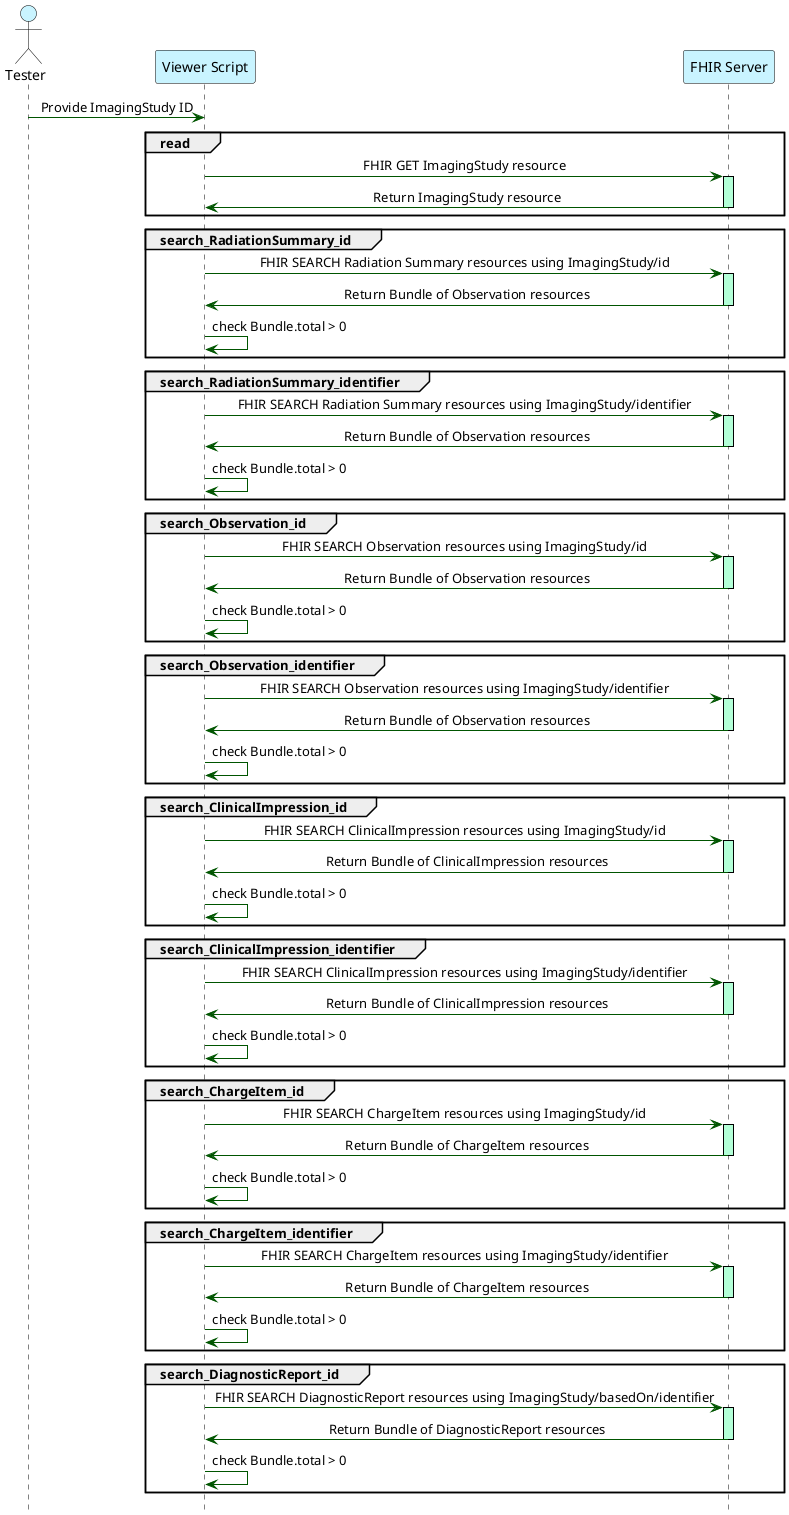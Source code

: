 @startuml
hide footbox
skinparam sequenceMessageAlign center
skinparam sequence {
  ArrowColor #005500
  LifeLineBorderColor Black
  ActorFontColor Black
  ActorBorderColor Black
  ParticipantBorderColor Black
  ParticipantBackgroundColor #c9f4ff
  ActorBackgroundColor #c9f4ff
}

actor "Tester" as tester
participant "Viewer Script" as viewer
participant "FHIR Server" as server

tester -> viewer : Provide ImagingStudy ID

group read
  viewer -> server : FHIR GET ImagingStudy resource
  activate server #b3ffd7
  server  -> viewer: Return ImagingStudy resource
  deactivate server
end

group search_RadiationSummary_id
  viewer -> server : FHIR SEARCH Radiation Summary resources using ImagingStudy/id
  activate server #b3ffd7
  server  -> viewer: Return Bundle of Observation resources
  deactivate server

  viewer -> viewer : check Bundle.total > 0
end

group search_RadiationSummary_identifier
  viewer -> server : FHIR SEARCH Radiation Summary resources using ImagingStudy/identifier
  activate server #b3ffd7
  server  -> viewer: Return Bundle of Observation resources
  deactivate server
  viewer -> viewer : check Bundle.total > 0
end

group search_Observation_id
  viewer -> server : FHIR SEARCH Observation resources using ImagingStudy/id
  activate server #b3ffd7
  server  -> viewer: Return Bundle of Observation resources
  deactivate server

  viewer -> viewer : check Bundle.total > 0
end

group search_Observation_identifier
  viewer -> server : FHIR SEARCH Observation resources using ImagingStudy/identifier
  activate server #b3ffd7
  server  -> viewer: Return Bundle of Observation resources
  deactivate server

  viewer -> viewer : check Bundle.total > 0
end

group search_ClinicalImpression_id
  viewer -> server : FHIR SEARCH ClinicalImpression resources using ImagingStudy/id
  activate server #b3ffd7
  server  -> viewer: Return Bundle of ClinicalImpression resources
  deactivate server

  viewer -> viewer : check Bundle.total > 0
end

group search_ClinicalImpression_identifier
  viewer -> server : FHIR SEARCH ClinicalImpression resources using ImagingStudy/identifier
  activate server #b3ffd7
  server  -> viewer: Return Bundle of ClinicalImpression resources
  deactivate server

  viewer -> viewer : check Bundle.total > 0
end

group search_ChargeItem_id
  viewer -> server : FHIR SEARCH ChargeItem resources using ImagingStudy/id
  activate server #b3ffd7
  server  -> viewer: Return Bundle of ChargeItem resources
  deactivate server

  viewer -> viewer : check Bundle.total > 0
end

group search_ChargeItem_identifier
  viewer -> server : FHIR SEARCH ChargeItem resources using ImagingStudy/identifier
  activate server #b3ffd7
  server  -> viewer: Return Bundle of ChargeItem resources
  deactivate server

  viewer -> viewer : check Bundle.total > 0
end

group search_DiagnosticReport_id
  viewer -> server : FHIR SEARCH DiagnosticReport resources using ImagingStudy/basedOn/identifier
  activate server #b3ffd7
  server  -> viewer: Return Bundle of DiagnosticReport resources
  deactivate server

  viewer -> viewer : check Bundle.total > 0
end
@enduml